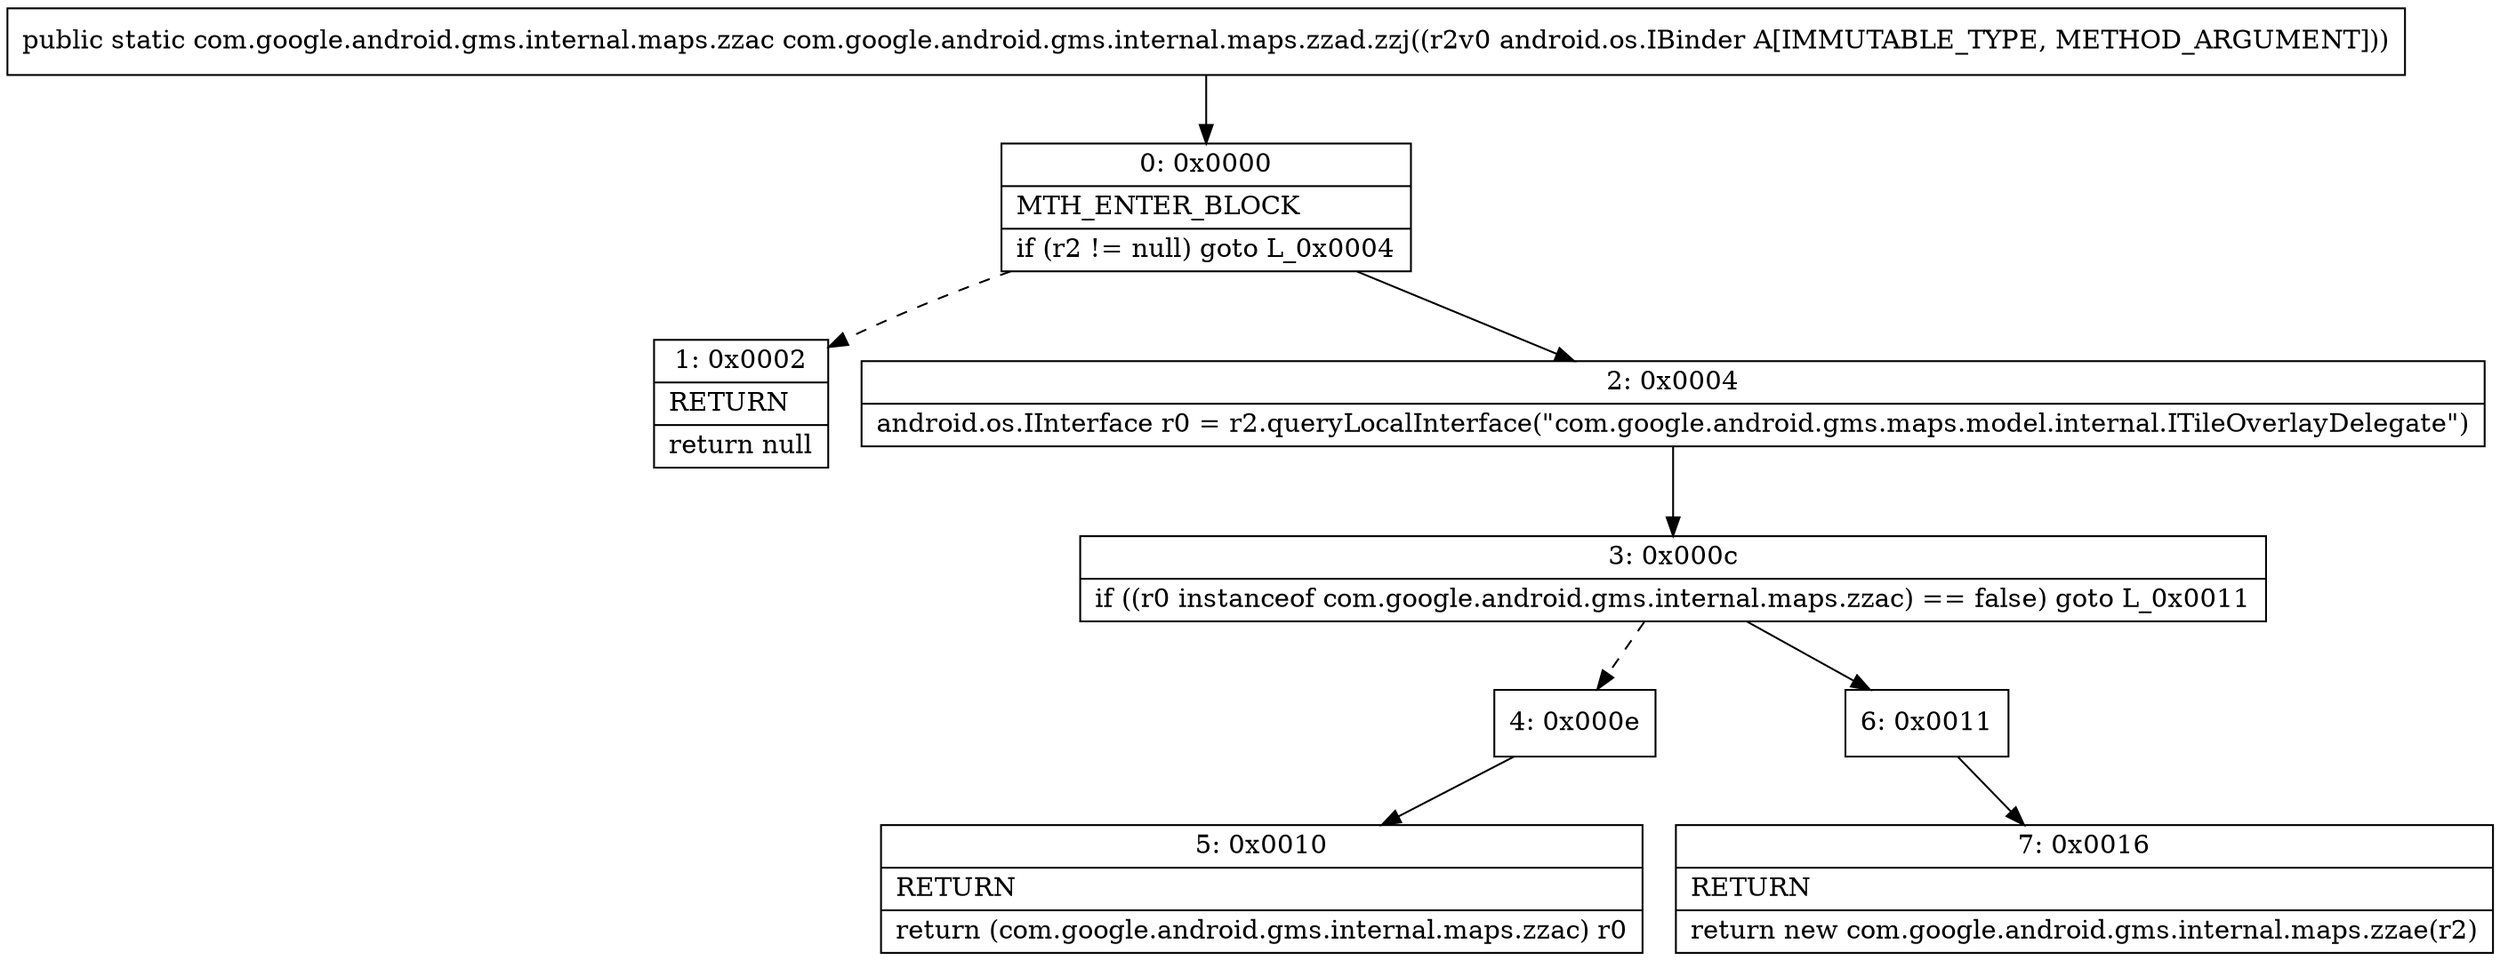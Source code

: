 digraph "CFG forcom.google.android.gms.internal.maps.zzad.zzj(Landroid\/os\/IBinder;)Lcom\/google\/android\/gms\/internal\/maps\/zzac;" {
Node_0 [shape=record,label="{0\:\ 0x0000|MTH_ENTER_BLOCK\l|if (r2 != null) goto L_0x0004\l}"];
Node_1 [shape=record,label="{1\:\ 0x0002|RETURN\l|return null\l}"];
Node_2 [shape=record,label="{2\:\ 0x0004|android.os.IInterface r0 = r2.queryLocalInterface(\"com.google.android.gms.maps.model.internal.ITileOverlayDelegate\")\l}"];
Node_3 [shape=record,label="{3\:\ 0x000c|if ((r0 instanceof com.google.android.gms.internal.maps.zzac) == false) goto L_0x0011\l}"];
Node_4 [shape=record,label="{4\:\ 0x000e}"];
Node_5 [shape=record,label="{5\:\ 0x0010|RETURN\l|return (com.google.android.gms.internal.maps.zzac) r0\l}"];
Node_6 [shape=record,label="{6\:\ 0x0011}"];
Node_7 [shape=record,label="{7\:\ 0x0016|RETURN\l|return new com.google.android.gms.internal.maps.zzae(r2)\l}"];
MethodNode[shape=record,label="{public static com.google.android.gms.internal.maps.zzac com.google.android.gms.internal.maps.zzad.zzj((r2v0 android.os.IBinder A[IMMUTABLE_TYPE, METHOD_ARGUMENT])) }"];
MethodNode -> Node_0;
Node_0 -> Node_1[style=dashed];
Node_0 -> Node_2;
Node_2 -> Node_3;
Node_3 -> Node_4[style=dashed];
Node_3 -> Node_6;
Node_4 -> Node_5;
Node_6 -> Node_7;
}

